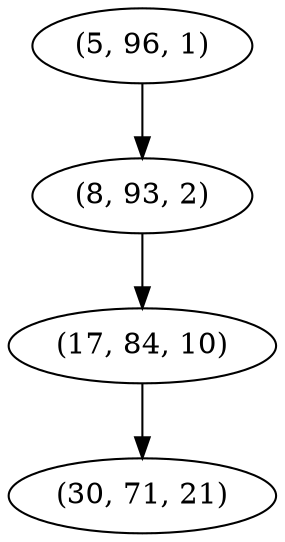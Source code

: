 digraph tree {
    "(5, 96, 1)";
    "(8, 93, 2)";
    "(17, 84, 10)";
    "(30, 71, 21)";
    "(5, 96, 1)" -> "(8, 93, 2)";
    "(8, 93, 2)" -> "(17, 84, 10)";
    "(17, 84, 10)" -> "(30, 71, 21)";
}

